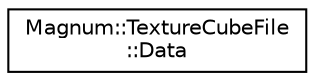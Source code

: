 digraph "圖形化之類別階層"
{
  edge [fontname="Helvetica",fontsize="10",labelfontname="Helvetica",labelfontsize="10"];
  node [fontname="Helvetica",fontsize="10",shape=record];
  rankdir="LR";
  Node1 [label="Magnum::TextureCubeFile\l::Data",height=0.2,width=0.4,color="black", fillcolor="white", style="filled",URL="$class_magnum_1_1_texture_cube_file_1_1_data.html"];
}
